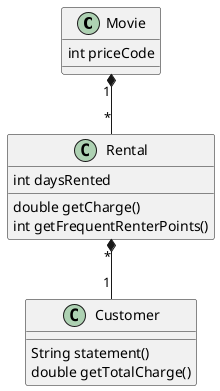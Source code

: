@startuml

Movie "1" *-- "*" Rental
Rental "*" *-- "1" Customer

class Movie {
    int priceCode
}

class Rental {
    int daysRented
    double getCharge()
    int getFrequentRenterPoints()
}

class Customer {
    String statement()
    double getTotalCharge()
}

@enduml